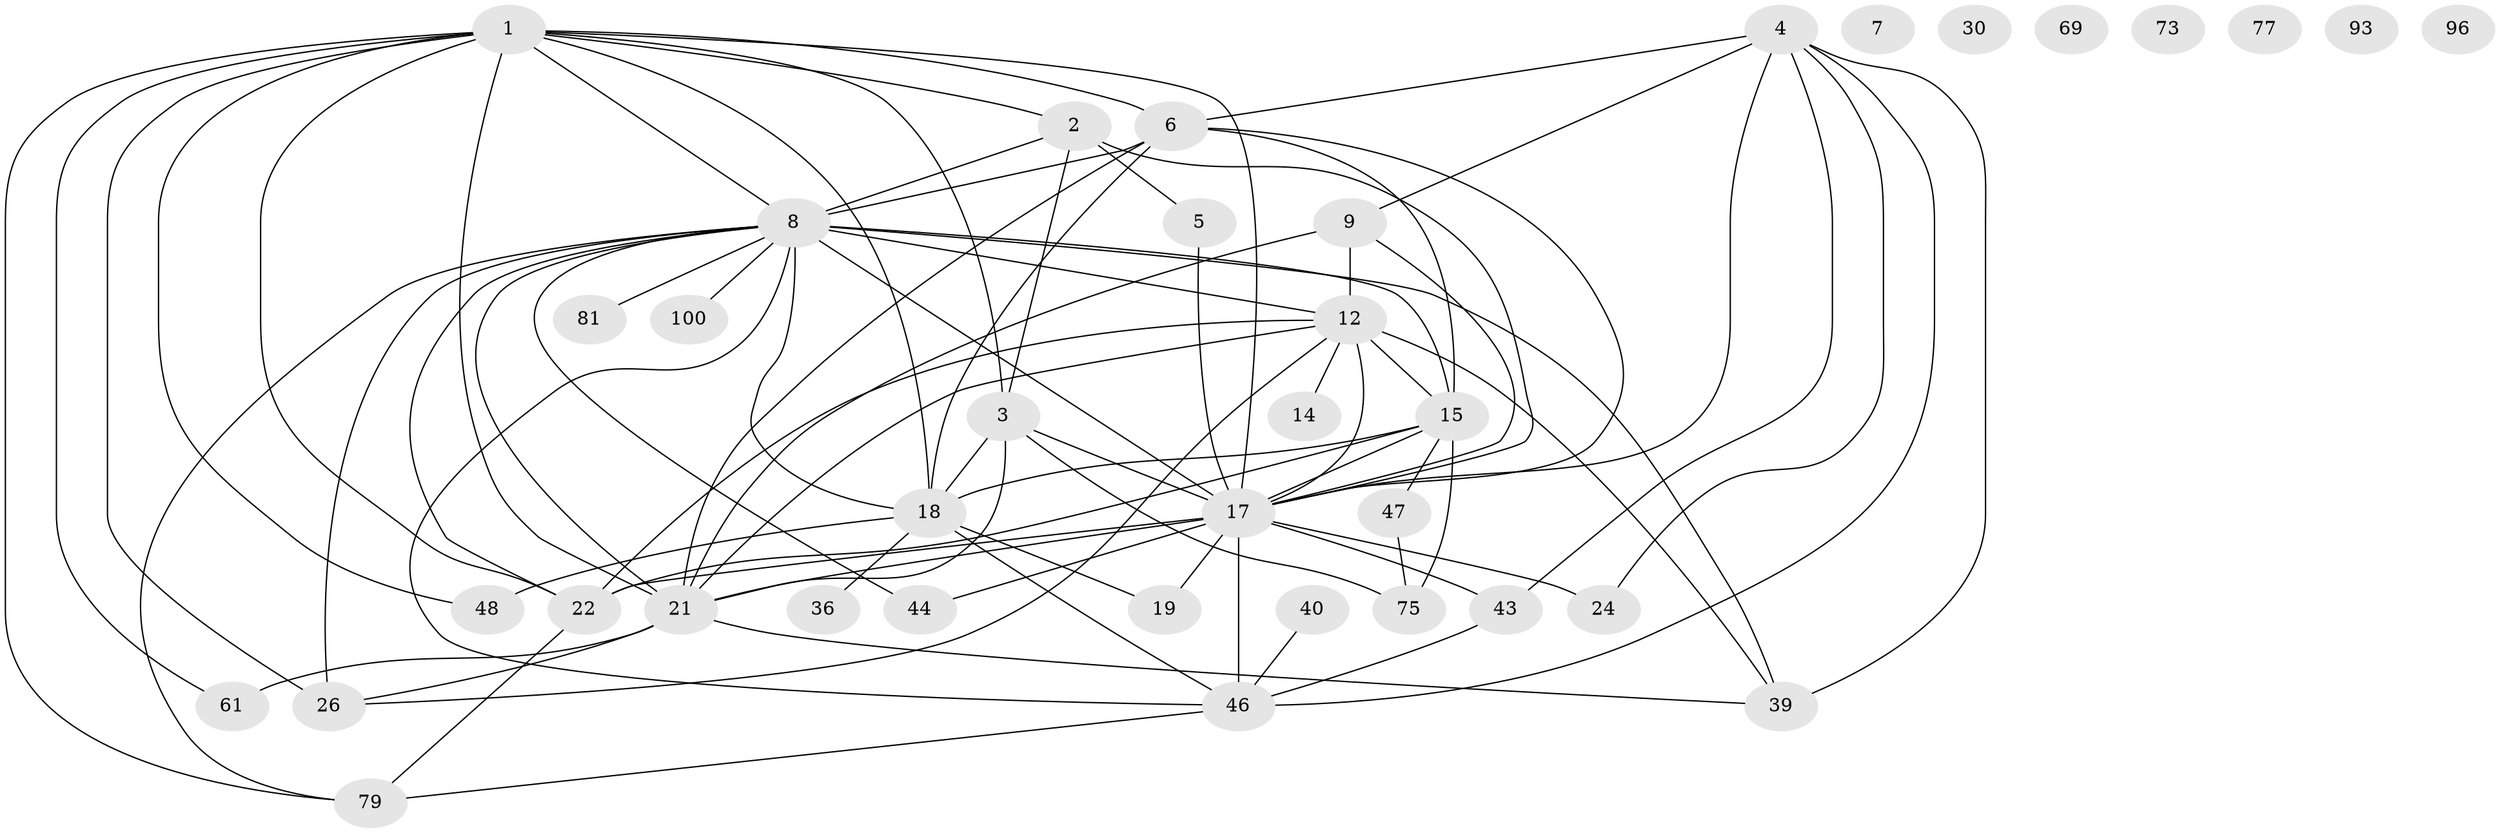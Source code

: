 // original degree distribution, {5: 0.09649122807017543, 4: 0.18421052631578946, 2: 0.24561403508771928, 0: 0.05263157894736842, 6: 0.08771929824561403, 1: 0.09649122807017543, 3: 0.22807017543859648, 8: 0.008771929824561403}
// Generated by graph-tools (version 1.1) at 2025/16/03/04/25 18:16:29]
// undirected, 38 vertices, 80 edges
graph export_dot {
graph [start="1"]
  node [color=gray90,style=filled];
  1 [super="+16+71+56+49"];
  2 [super="+64"];
  3 [super="+34"];
  4 [super="+13"];
  5 [super="+89"];
  6 [super="+104+87+66"];
  7;
  8 [super="+35+53+94+32+10"];
  9 [super="+11"];
  12 [super="+70+60+23"];
  14;
  15 [super="+52+28"];
  17 [super="+42+91+29+27"];
  18 [super="+107+25+83+33"];
  19 [super="+62"];
  21 [super="+41+103+37"];
  22 [super="+45+108+99"];
  24;
  26 [super="+57"];
  30;
  36;
  39 [super="+68+50"];
  40 [super="+76"];
  43;
  44;
  46 [super="+92+106"];
  47 [super="+58"];
  48;
  61;
  69;
  73;
  75;
  77 [super="+80"];
  79 [super="+90+105"];
  81;
  93;
  96;
  100;
  1 -- 48;
  1 -- 61;
  1 -- 79;
  1 -- 22;
  1 -- 17;
  1 -- 18;
  1 -- 21;
  1 -- 6;
  1 -- 3;
  1 -- 8;
  1 -- 26;
  1 -- 2;
  2 -- 8;
  2 -- 5;
  2 -- 3;
  2 -- 17;
  3 -- 21;
  3 -- 18;
  3 -- 75;
  3 -- 17;
  4 -- 9;
  4 -- 43;
  4 -- 46;
  4 -- 24;
  4 -- 6;
  4 -- 39;
  4 -- 17 [weight=2];
  5 -- 17;
  6 -- 18;
  6 -- 8 [weight=3];
  6 -- 15;
  6 -- 17 [weight=3];
  6 -- 21;
  8 -- 46;
  8 -- 26 [weight=2];
  8 -- 100;
  8 -- 79;
  8 -- 21 [weight=2];
  8 -- 17 [weight=4];
  8 -- 12 [weight=2];
  8 -- 39 [weight=2];
  8 -- 44 [weight=2];
  8 -- 15;
  8 -- 81;
  8 -- 18 [weight=2];
  8 -- 22;
  9 -- 12;
  9 -- 21;
  9 -- 17;
  12 -- 15;
  12 -- 39;
  12 -- 14;
  12 -- 21;
  12 -- 22;
  12 -- 26;
  12 -- 17 [weight=2];
  15 -- 47;
  15 -- 17;
  15 -- 18;
  15 -- 75;
  15 -- 22;
  17 -- 19;
  17 -- 24;
  17 -- 43;
  17 -- 46 [weight=2];
  17 -- 22;
  17 -- 44;
  17 -- 21 [weight=2];
  18 -- 48;
  18 -- 36;
  18 -- 46;
  18 -- 19;
  21 -- 26;
  21 -- 61;
  21 -- 39;
  22 -- 79;
  40 -- 46;
  43 -- 46;
  46 -- 79;
  47 -- 75;
}
